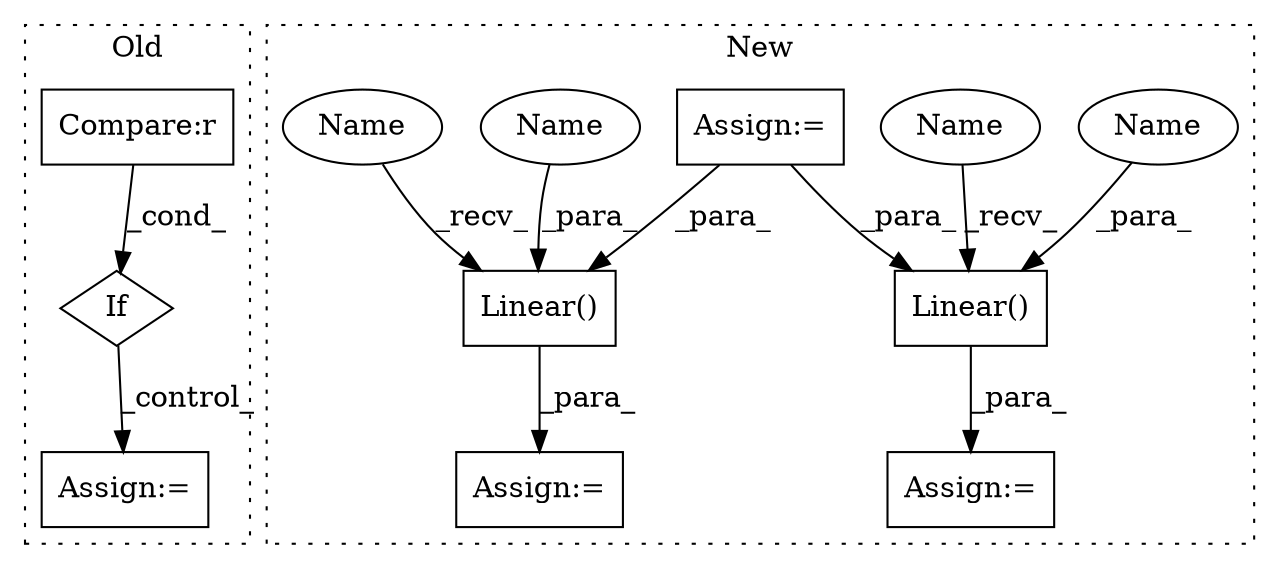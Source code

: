 digraph G {
subgraph cluster0 {
1 [label="If" a="96" s="4191" l="3" shape="diamond"];
4 [label="Assign:=" a="68" s="5276" l="3" shape="box"];
5 [label="Compare:r" a="40" s="4194" l="25" shape="box"];
label = "Old";
style="dotted";
}
subgraph cluster1 {
2 [label="Linear()" a="75" s="5151,5225" l="10,1" shape="box"];
3 [label="Assign:=" a="68" s="5117" l="3" shape="box"];
6 [label="Linear()" a="75" s="5309,5383" l="10,1" shape="box"];
7 [label="Assign:=" a="68" s="5275" l="3" shape="box"];
8 [label="Assign:=" a="68" s="4855" l="3" shape="box"];
9 [label="Name" a="87" s="5372" l="11" shape="ellipse"];
10 [label="Name" a="87" s="5214" l="11" shape="ellipse"];
11 [label="Name" a="87" s="5151" l="2" shape="ellipse"];
12 [label="Name" a="87" s="5309" l="2" shape="ellipse"];
label = "New";
style="dotted";
}
1 -> 4 [label="_control_"];
2 -> 3 [label="_para_"];
5 -> 1 [label="_cond_"];
6 -> 7 [label="_para_"];
8 -> 2 [label="_para_"];
8 -> 6 [label="_para_"];
9 -> 6 [label="_para_"];
10 -> 2 [label="_para_"];
11 -> 2 [label="_recv_"];
12 -> 6 [label="_recv_"];
}